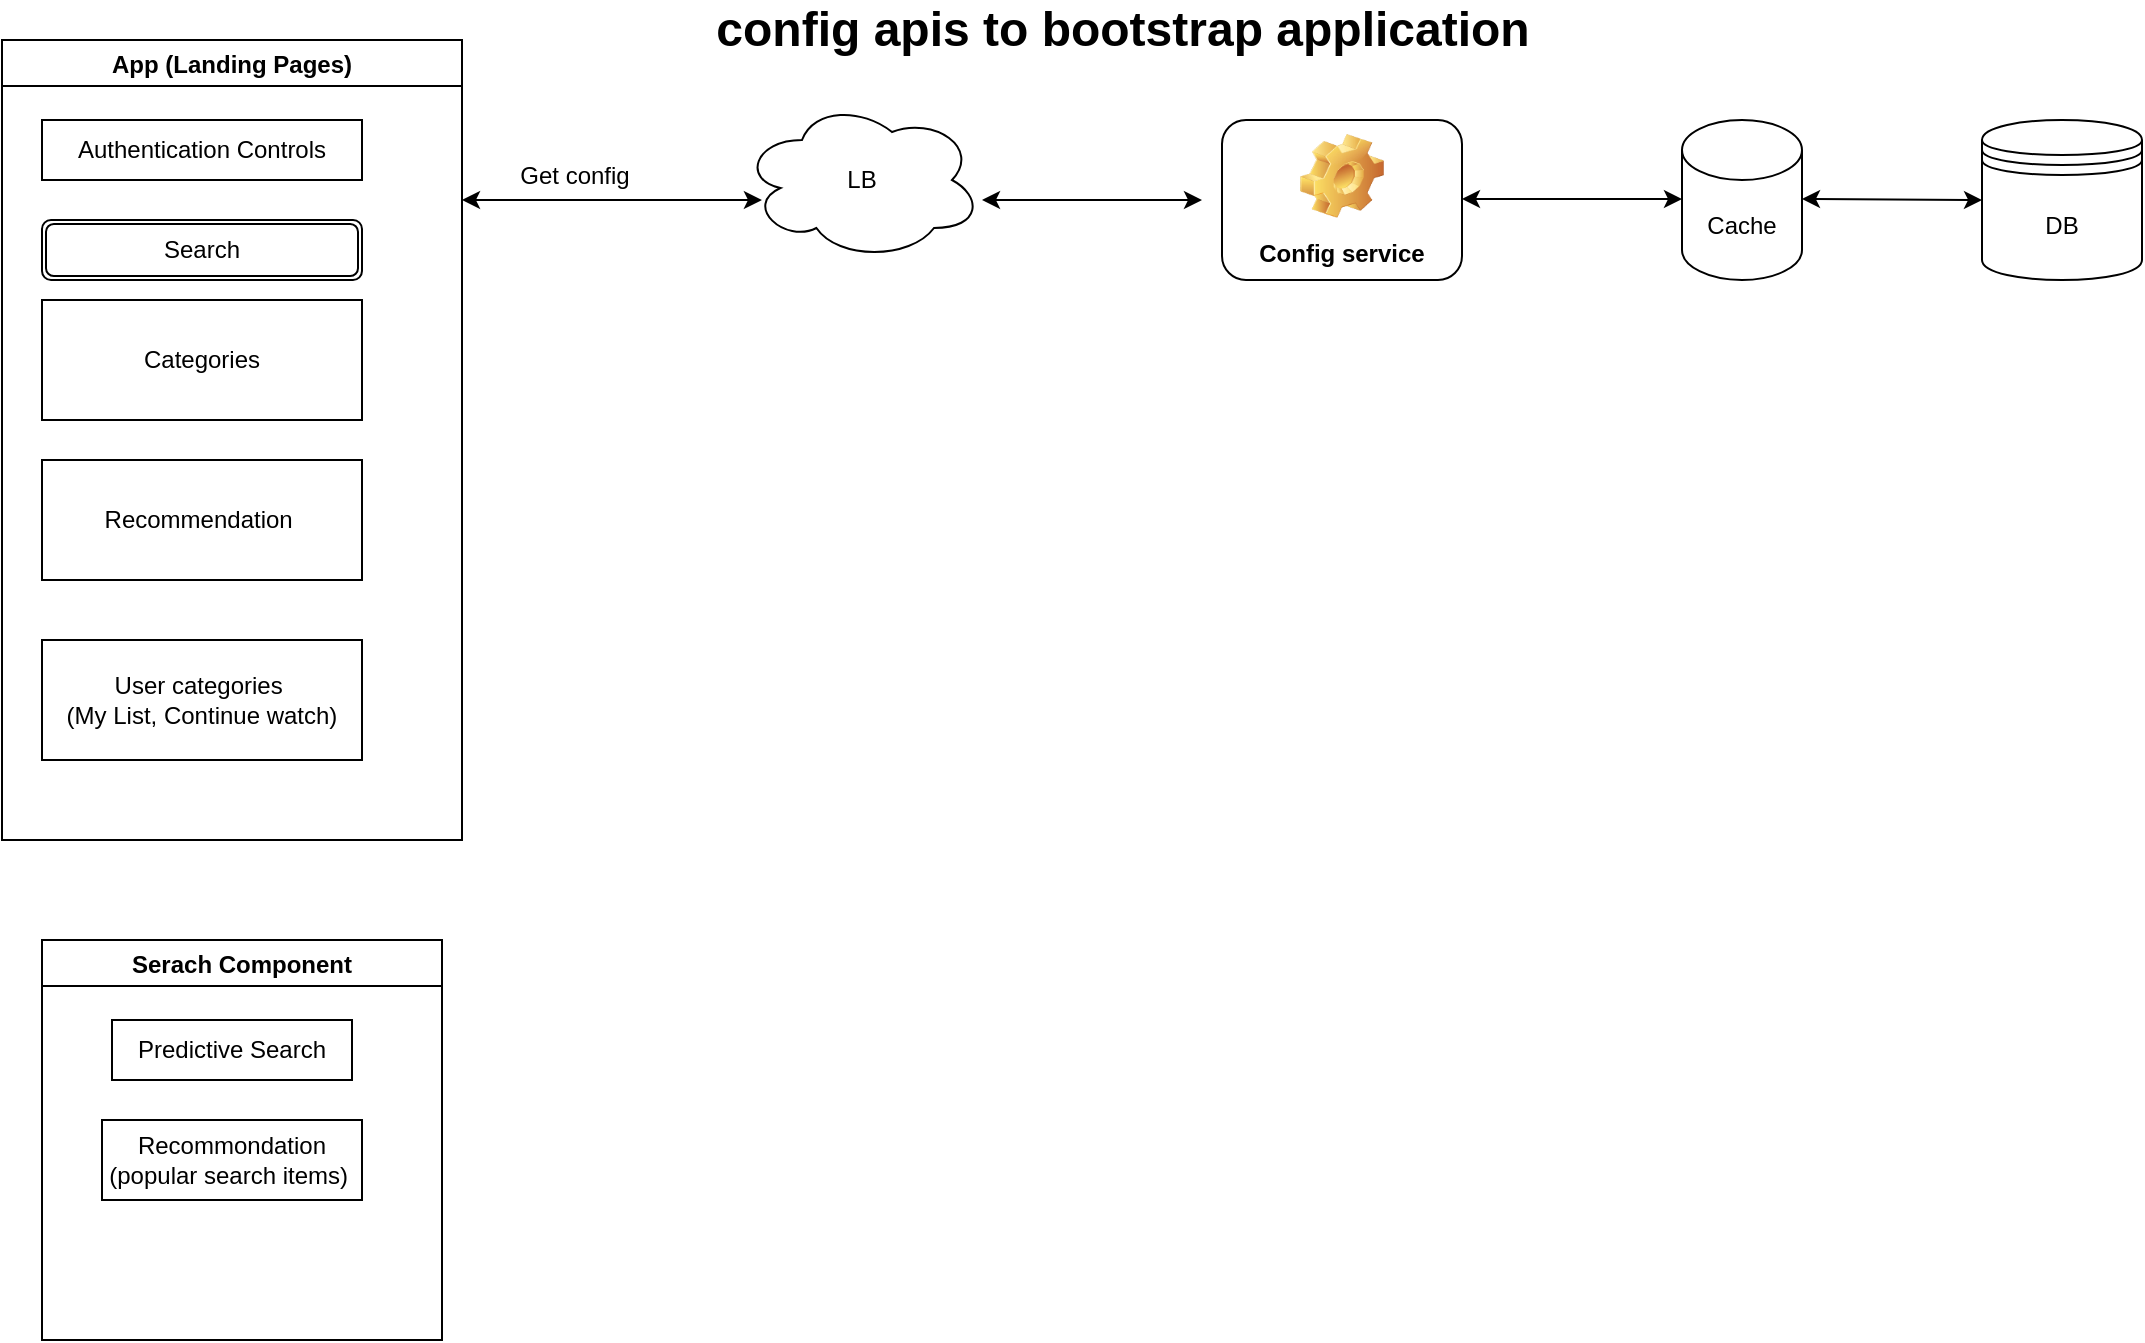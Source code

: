 <mxfile>
    <diagram id="v7M56lbcLsPwleK1UEFK" name="Page-1">
        <mxGraphModel dx="1153" dy="599" grid="1" gridSize="10" guides="1" tooltips="1" connect="1" arrows="1" fold="1" page="1" pageScale="1" pageWidth="1200" pageHeight="1920" math="0" shadow="0">
            <root>
                <mxCell id="0"/>
                <mxCell id="1" parent="0"/>
                <mxCell id="6" value="App (Landing Pages)" style="swimlane;" vertex="1" parent="1">
                    <mxGeometry x="30" y="30" width="230" height="400" as="geometry"/>
                </mxCell>
                <mxCell id="7" value="Categories" style="whiteSpace=wrap;html=1;" vertex="1" parent="6">
                    <mxGeometry x="20" y="130" width="160" height="60" as="geometry"/>
                </mxCell>
                <mxCell id="9" value="Recommendation&amp;nbsp;" style="whiteSpace=wrap;html=1;" vertex="1" parent="6">
                    <mxGeometry x="20" y="210" width="160" height="60" as="geometry"/>
                </mxCell>
                <mxCell id="10" value="User categories&amp;nbsp;&lt;br&gt;(My List, Continue watch)" style="whiteSpace=wrap;html=1;" vertex="1" parent="6">
                    <mxGeometry x="20" y="300" width="160" height="60" as="geometry"/>
                </mxCell>
                <mxCell id="16" value="Search" style="shape=ext;double=1;rounded=1;whiteSpace=wrap;html=1;" vertex="1" parent="6">
                    <mxGeometry x="20" y="90" width="160" height="30" as="geometry"/>
                </mxCell>
                <mxCell id="18" value="Authentication Controls" style="rounded=0;whiteSpace=wrap;html=1;" vertex="1" parent="6">
                    <mxGeometry x="20" y="40" width="160" height="30" as="geometry"/>
                </mxCell>
                <mxCell id="19" value="LB" style="ellipse;shape=cloud;whiteSpace=wrap;html=1;" vertex="1" parent="1">
                    <mxGeometry x="400" y="60" width="120" height="80" as="geometry"/>
                </mxCell>
                <mxCell id="20" value="" style="endArrow=classic;startArrow=classic;html=1;entryX=0.083;entryY=0.625;entryDx=0;entryDy=0;entryPerimeter=0;" edge="1" parent="1" target="19">
                    <mxGeometry width="50" height="50" relative="1" as="geometry">
                        <mxPoint x="260" y="110" as="sourcePoint"/>
                        <mxPoint x="310" y="60" as="targetPoint"/>
                    </mxGeometry>
                </mxCell>
                <mxCell id="21" value="Get config" style="text;html=1;align=center;verticalAlign=middle;resizable=0;points=[];autosize=1;strokeColor=none;fillColor=none;" vertex="1" parent="1">
                    <mxGeometry x="281" y="88" width="70" height="20" as="geometry"/>
                </mxCell>
                <mxCell id="22" value="Config service" style="label;whiteSpace=wrap;html=1;align=center;verticalAlign=bottom;spacingLeft=0;spacingBottom=4;imageAlign=center;imageVerticalAlign=top;image=img/clipart/Gear_128x128.png" vertex="1" parent="1">
                    <mxGeometry x="640" y="70" width="120" height="80" as="geometry"/>
                </mxCell>
                <mxCell id="23" value="" style="endArrow=classic;startArrow=classic;html=1;exitX=1;exitY=0.625;exitDx=0;exitDy=0;exitPerimeter=0;" edge="1" parent="1" source="19">
                    <mxGeometry width="50" height="50" relative="1" as="geometry">
                        <mxPoint x="520" y="120" as="sourcePoint"/>
                        <mxPoint x="630" y="110" as="targetPoint"/>
                    </mxGeometry>
                </mxCell>
                <mxCell id="24" value="Cache" style="shape=cylinder3;whiteSpace=wrap;html=1;boundedLbl=1;backgroundOutline=1;size=15;" vertex="1" parent="1">
                    <mxGeometry x="870" y="70" width="60" height="80" as="geometry"/>
                </mxCell>
                <mxCell id="25" value="DB" style="shape=datastore;whiteSpace=wrap;html=1;" vertex="1" parent="1">
                    <mxGeometry x="1020" y="70" width="80" height="80" as="geometry"/>
                </mxCell>
                <mxCell id="27" value="" style="endArrow=classic;startArrow=classic;html=1;exitX=1;exitY=0.625;exitDx=0;exitDy=0;exitPerimeter=0;" edge="1" parent="1">
                    <mxGeometry width="50" height="50" relative="1" as="geometry">
                        <mxPoint x="760" y="109.5" as="sourcePoint"/>
                        <mxPoint x="870" y="109.5" as="targetPoint"/>
                    </mxGeometry>
                </mxCell>
                <mxCell id="28" value="" style="endArrow=classic;startArrow=classic;html=1;exitX=1;exitY=0.625;exitDx=0;exitDy=0;exitPerimeter=0;" edge="1" parent="1">
                    <mxGeometry width="50" height="50" relative="1" as="geometry">
                        <mxPoint x="930" y="109.5" as="sourcePoint"/>
                        <mxPoint x="1020" y="110" as="targetPoint"/>
                    </mxGeometry>
                </mxCell>
                <mxCell id="29" value="config apis to bootstrap application" style="text;strokeColor=none;fillColor=none;html=1;fontSize=24;fontStyle=1;verticalAlign=middle;align=center;" vertex="1" parent="1">
                    <mxGeometry x="500" y="10" width="180" height="30" as="geometry"/>
                </mxCell>
                <mxCell id="30" value="Serach Component" style="swimlane;" vertex="1" parent="1">
                    <mxGeometry x="50" y="480" width="200" height="200" as="geometry"/>
                </mxCell>
                <mxCell id="31" value="Predictive Search" style="whiteSpace=wrap;html=1;" vertex="1" parent="30">
                    <mxGeometry x="35" y="40" width="120" height="30" as="geometry"/>
                </mxCell>
                <mxCell id="32" value="Recommondation (popular search items)&amp;nbsp;" style="whiteSpace=wrap;html=1;" vertex="1" parent="30">
                    <mxGeometry x="30" y="90" width="130" height="40" as="geometry"/>
                </mxCell>
            </root>
        </mxGraphModel>
    </diagram>
</mxfile>
